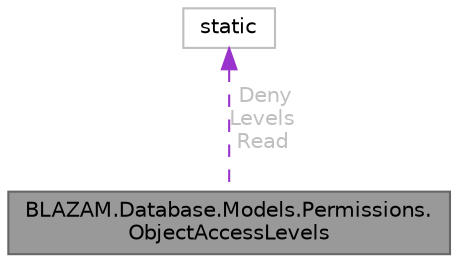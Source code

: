 digraph "BLAZAM.Database.Models.Permissions.ObjectAccessLevels"
{
 // LATEX_PDF_SIZE
  bgcolor="transparent";
  edge [fontname=Helvetica,fontsize=10,labelfontname=Helvetica,labelfontsize=10];
  node [fontname=Helvetica,fontsize=10,shape=box,height=0.2,width=0.4];
  Node1 [id="Node000001",label="BLAZAM.Database.Models.Permissions.\lObjectAccessLevels",height=0.2,width=0.4,color="gray40", fillcolor="grey60", style="filled", fontcolor="black",tooltip=" "];
  Node2 -> Node1 [id="edge2_Node000001_Node000002",dir="back",color="darkorchid3",style="dashed",tooltip=" ",label=" Deny\nLevels\nRead",fontcolor="grey" ];
  Node2 [id="Node000002",label="static",height=0.2,width=0.4,color="grey75", fillcolor="white", style="filled",tooltip=" "];
}
